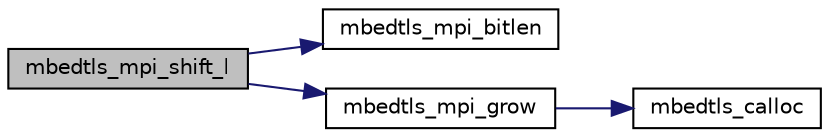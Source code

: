 digraph "mbedtls_mpi_shift_l"
{
 // LATEX_PDF_SIZE
  edge [fontname="Helvetica",fontsize="10",labelfontname="Helvetica",labelfontsize="10"];
  node [fontname="Helvetica",fontsize="10",shape=record];
  rankdir="LR";
  Node1 [label="mbedtls_mpi_shift_l",height=0.2,width=0.4,color="black", fillcolor="grey75", style="filled", fontcolor="black",tooltip="Perform a left-shift on an MPI: X <<= count."];
  Node1 -> Node2 [color="midnightblue",fontsize="10",style="solid",fontname="Helvetica"];
  Node2 [label="mbedtls_mpi_bitlen",height=0.2,width=0.4,color="black", fillcolor="white", style="filled",URL="$d1/dcc/bignum_8c.html#a681ab2710d044c0cb091b6497c6ed395",tooltip="Return the number of bits up to and including the most significant bit of value 1."];
  Node1 -> Node3 [color="midnightblue",fontsize="10",style="solid",fontname="Helvetica"];
  Node3 [label="mbedtls_mpi_grow",height=0.2,width=0.4,color="black", fillcolor="white", style="filled",URL="$d1/dcc/bignum_8c.html#a22263d90d838cb58f271aa8f1920843d",tooltip="Enlarge an MPI to the specified number of limbs."];
  Node3 -> Node4 [color="midnightblue",fontsize="10",style="solid",fontname="Helvetica"];
  Node4 [label="mbedtls_calloc",height=0.2,width=0.4,color="black", fillcolor="white", style="filled",URL="$dc/d3f/platform_8c.html#a065dcb25fe2c4492a910bec761400ebe",tooltip=" "];
}
